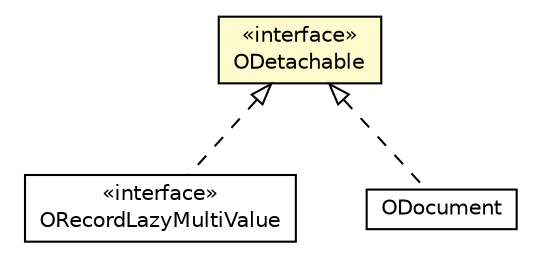 #!/usr/local/bin/dot
#
# Class diagram 
# Generated by UMLGraph version R5_6-24-gf6e263 (http://www.umlgraph.org/)
#

digraph G {
	edge [fontname="Helvetica",fontsize=10,labelfontname="Helvetica",labelfontsize=10];
	node [fontname="Helvetica",fontsize=10,shape=plaintext];
	nodesep=0.25;
	ranksep=0.5;
	// com.orientechnologies.orient.core.db.record.ODetachable
	c2892911 [label=<<table title="com.orientechnologies.orient.core.db.record.ODetachable" border="0" cellborder="1" cellspacing="0" cellpadding="2" port="p" bgcolor="lemonChiffon" href="./ODetachable.html">
		<tr><td><table border="0" cellspacing="0" cellpadding="1">
<tr><td align="center" balign="center"> &#171;interface&#187; </td></tr>
<tr><td align="center" balign="center"> ODetachable </td></tr>
		</table></td></tr>
		</table>>, URL="./ODetachable.html", fontname="Helvetica", fontcolor="black", fontsize=10.0];
	// com.orientechnologies.orient.core.db.record.ORecordLazyMultiValue
	c2892920 [label=<<table title="com.orientechnologies.orient.core.db.record.ORecordLazyMultiValue" border="0" cellborder="1" cellspacing="0" cellpadding="2" port="p" href="./ORecordLazyMultiValue.html">
		<tr><td><table border="0" cellspacing="0" cellpadding="1">
<tr><td align="center" balign="center"> &#171;interface&#187; </td></tr>
<tr><td align="center" balign="center"> ORecordLazyMultiValue </td></tr>
		</table></td></tr>
		</table>>, URL="./ORecordLazyMultiValue.html", fontname="Helvetica", fontcolor="black", fontsize=10.0];
	// com.orientechnologies.orient.core.record.impl.ODocument
	c2893000 [label=<<table title="com.orientechnologies.orient.core.record.impl.ODocument" border="0" cellborder="1" cellspacing="0" cellpadding="2" port="p" href="../../record/impl/ODocument.html">
		<tr><td><table border="0" cellspacing="0" cellpadding="1">
<tr><td align="center" balign="center"> ODocument </td></tr>
		</table></td></tr>
		</table>>, URL="../../record/impl/ODocument.html", fontname="Helvetica", fontcolor="black", fontsize=10.0];
	//com.orientechnologies.orient.core.db.record.ORecordLazyMultiValue implements com.orientechnologies.orient.core.db.record.ODetachable
	c2892911:p -> c2892920:p [dir=back,arrowtail=empty,style=dashed];
	//com.orientechnologies.orient.core.record.impl.ODocument implements com.orientechnologies.orient.core.db.record.ODetachable
	c2892911:p -> c2893000:p [dir=back,arrowtail=empty,style=dashed];
}

